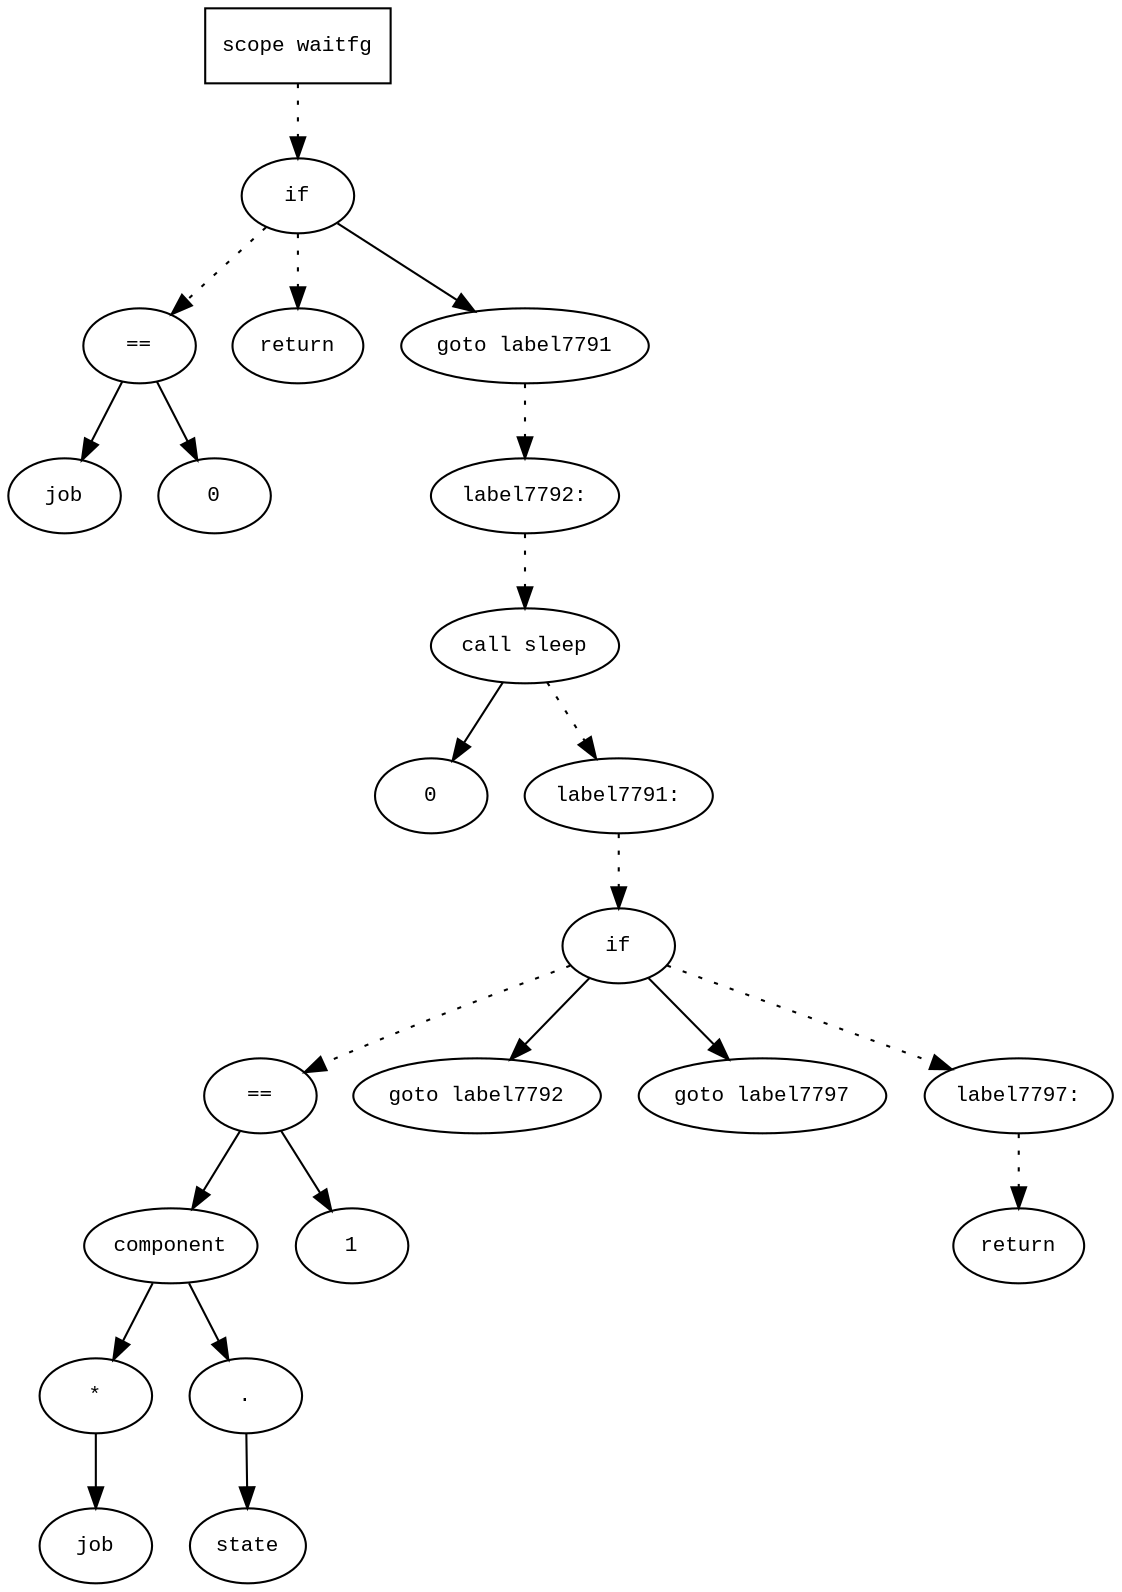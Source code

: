 digraph AST {
  graph [fontname="Times New Roman",fontsize=10];
  node  [fontname="Courier New",fontsize=10];
  edge  [fontname="Times New Roman",fontsize=10];

  node1 [label="scope waitfg",shape=box];
  node2 [label="if",shape=ellipse];
  node1 -> node2 [style=dotted];
  node3 [label="==",shape=ellipse];
  node4 [label="job",shape=ellipse];
  node3 -> node4;
  node5 [label="0",shape=ellipse];
  node3 -> node5;
  node2 -> node3 [style=dotted];
  node6 [label="return",shape=ellipse];
  node2 -> node6 [style=dotted];
  node7 [label="goto label7791",shape=ellipse];
  node2 -> node7;
  node8 [label="label7792:",shape=ellipse];
  node7 -> node8 [style=dotted];
  node9 [label="call sleep",shape=ellipse];
  node10 [label="0",shape=ellipse];
  node9 -> node10;
  node8 -> node9 [style=dotted];
  node11 [label="label7791:",shape=ellipse];
  node9 -> node11 [style=dotted];
  node12 [label="if",shape=ellipse];
  node11 -> node12 [style=dotted];
  node13 [label="==",shape=ellipse];
  node14 [label="component",shape=ellipse];
  node13 -> node14;
  node15 [label="*",shape=ellipse];
  node16 [label="job",shape=ellipse];
  node15 -> node16;
  node14 -> node15;
  node17 [label=".",shape=ellipse];
  node14 -> node17;
  node18 [label="state",shape=ellipse];
  node17 -> node18;
  node19 [label="1",shape=ellipse];
  node13 -> node19;
  node12 -> node13 [style=dotted];
  node20 [label="goto label7792",shape=ellipse];
  node12 -> node20;
  node21 [label="goto label7797",shape=ellipse];
  node12 -> node21;
  node22 [label="label7797:",shape=ellipse];
  node12 -> node22 [style=dotted];
  node23 [label="return",shape=ellipse];
  node22 -> node23 [style=dotted];
} 